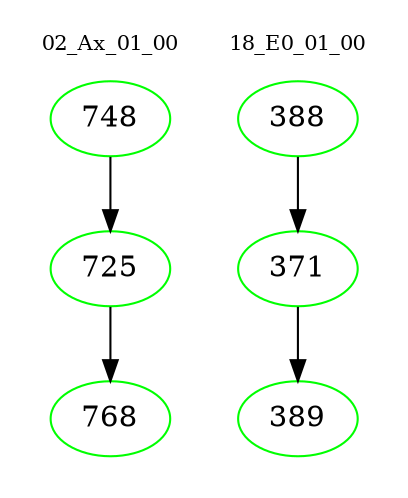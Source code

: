digraph{
subgraph cluster_0 {
color = white
label = "02_Ax_01_00";
fontsize=10;
T0_748 [label="748", color="green"]
T0_748 -> T0_725 [color="black"]
T0_725 [label="725", color="green"]
T0_725 -> T0_768 [color="black"]
T0_768 [label="768", color="green"]
}
subgraph cluster_1 {
color = white
label = "18_E0_01_00";
fontsize=10;
T1_388 [label="388", color="green"]
T1_388 -> T1_371 [color="black"]
T1_371 [label="371", color="green"]
T1_371 -> T1_389 [color="black"]
T1_389 [label="389", color="green"]
}
}
